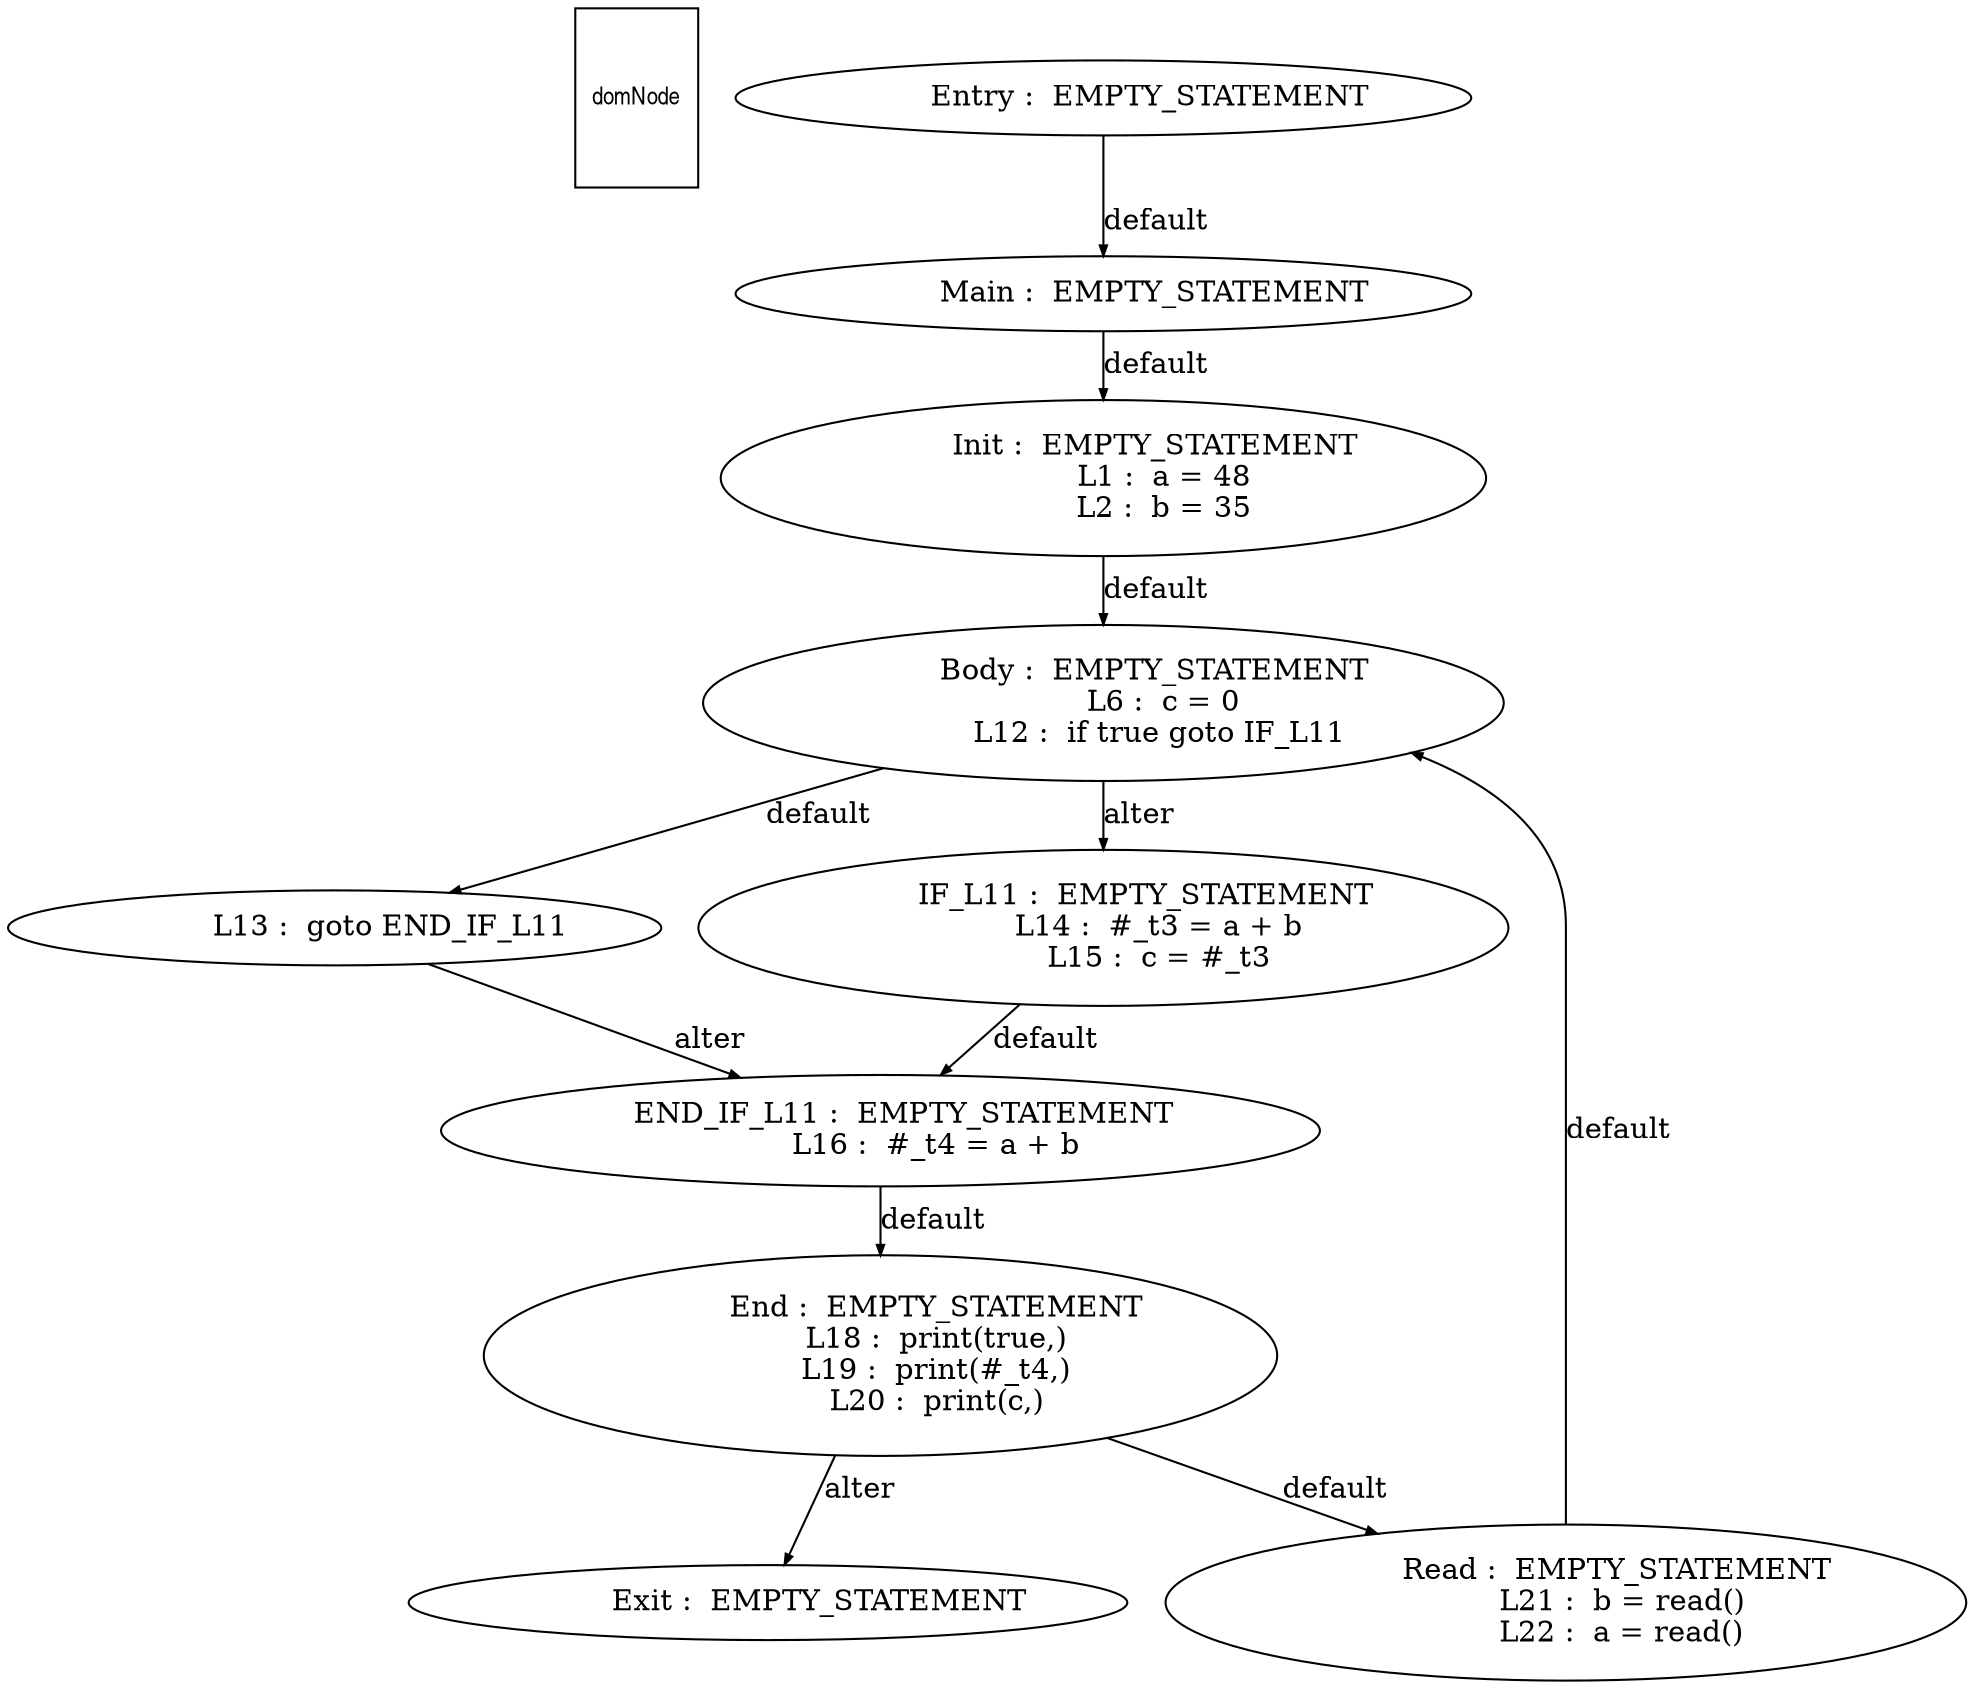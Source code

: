 digraph G {
  ranksep=.25;
  edge [arrowsize=.5]
  domNode [shape=rectangle, fontname="ArialNarrow",
        fontsize=12,  height=1.2];
  "           Main :  EMPTY_STATEMENT
"; "           Init :  EMPTY_STATEMENT
             L1 :  a = 48
             L2 :  b = 35
"; "           Body :  EMPTY_STATEMENT
             L6 :  c = 0
            L12 :  if true goto IF_L11
"; "            L13 :  goto END_IF_L11
"; "         IF_L11 :  EMPTY_STATEMENT
            L14 :  #_t3 = a + b
            L15 :  c = #_t3
"; "     END_IF_L11 :  EMPTY_STATEMENT
            L16 :  #_t4 = a + b
"; "          Entry :  EMPTY_STATEMENT
"; "            End :  EMPTY_STATEMENT
            L18 :  print(true,)
            L19 :  print(#_t4,)
            L20 :  print(c,)
"; "           Exit :  EMPTY_STATEMENT
"; "           Read :  EMPTY_STATEMENT
            L21 :  b = read()
            L22 :  a = read()
"; 
  "           Main :  EMPTY_STATEMENT
" -> "           Init :  EMPTY_STATEMENT
             L1 :  a = 48
             L2 :  b = 35
"  [label="default"];
  "           Init :  EMPTY_STATEMENT
             L1 :  a = 48
             L2 :  b = 35
" -> "           Body :  EMPTY_STATEMENT
             L6 :  c = 0
            L12 :  if true goto IF_L11
"  [label="default"];
  "           Body :  EMPTY_STATEMENT
             L6 :  c = 0
            L12 :  if true goto IF_L11
" -> "            L13 :  goto END_IF_L11
"  [label="default"];
  "           Body :  EMPTY_STATEMENT
             L6 :  c = 0
            L12 :  if true goto IF_L11
" -> "         IF_L11 :  EMPTY_STATEMENT
            L14 :  #_t3 = a + b
            L15 :  c = #_t3
"  [label="alter"];
  "            L13 :  goto END_IF_L11
" -> "     END_IF_L11 :  EMPTY_STATEMENT
            L16 :  #_t4 = a + b
"  [label="alter"];
  "         IF_L11 :  EMPTY_STATEMENT
            L14 :  #_t3 = a + b
            L15 :  c = #_t3
" -> "     END_IF_L11 :  EMPTY_STATEMENT
            L16 :  #_t4 = a + b
"  [label="default"];
  "     END_IF_L11 :  EMPTY_STATEMENT
            L16 :  #_t4 = a + b
" -> "            End :  EMPTY_STATEMENT
            L18 :  print(true,)
            L19 :  print(#_t4,)
            L20 :  print(c,)
"  [label="default"];
  "          Entry :  EMPTY_STATEMENT
" -> "           Main :  EMPTY_STATEMENT
"  [label="default"];
  "            End :  EMPTY_STATEMENT
            L18 :  print(true,)
            L19 :  print(#_t4,)
            L20 :  print(c,)
" -> "           Read :  EMPTY_STATEMENT
            L21 :  b = read()
            L22 :  a = read()
"  [label="default"];
  "            End :  EMPTY_STATEMENT
            L18 :  print(true,)
            L19 :  print(#_t4,)
            L20 :  print(c,)
" -> "           Exit :  EMPTY_STATEMENT
"  [label="alter"];
  "           Read :  EMPTY_STATEMENT
            L21 :  b = read()
            L22 :  a = read()
" -> "           Body :  EMPTY_STATEMENT
             L6 :  c = 0
            L12 :  if true goto IF_L11
"  [label="default"];
}
